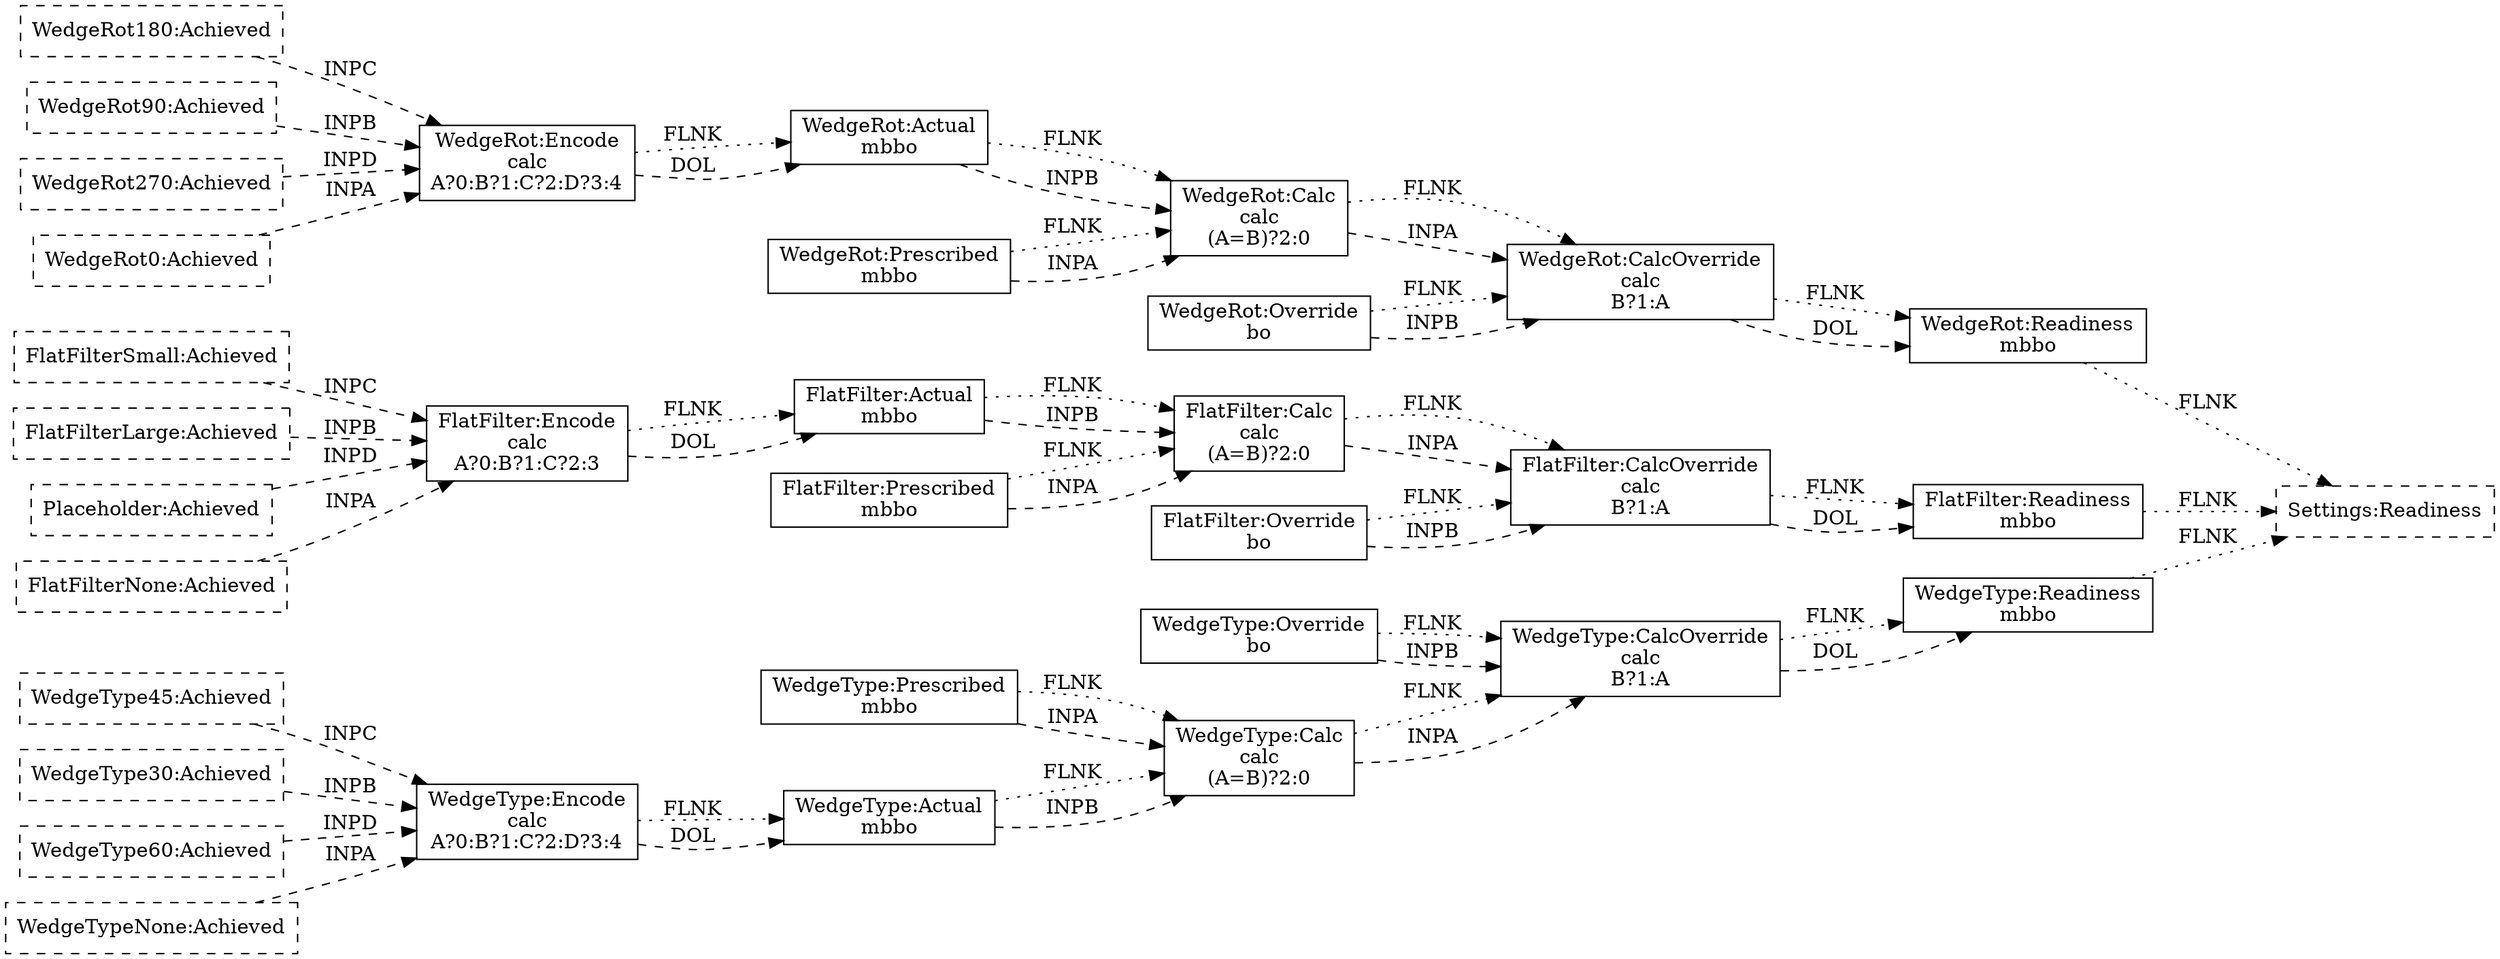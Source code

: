 digraph filter_wedge_subs {
  rankdir=LR;

  "WedgeType:Encode" [ shape=box, label="WedgeType:Encode\ncalc\nA?0:B?1:C?2:D?3:4" ]
  "WedgeType45:Achieved" -> "WedgeType:Encode" [ label="INPC  ", style="dashed" ]
  "WedgeType30:Achieved" -> "WedgeType:Encode" [ label="INPB  ", style="dashed" ]
  "WedgeType60:Achieved" -> "WedgeType:Encode" [ label="INPD  ", style="dashed" ]
  "WedgeTypeNone:Achieved" -> "WedgeType:Encode" [ label="INPA  ", style="dashed" ]
  "WedgeType:Encode" -> "WedgeType:Actual" [ label="FLNK  ", style="dotted" ]
  "WedgeType:Prescribed" [ shape=box, label="WedgeType:Prescribed\nmbbo" ]
  "WedgeType:Prescribed" -> "WedgeType:Calc" [ label="FLNK  ", style="dotted" ]
  "WedgeType:Actual" [ shape=box, label="WedgeType:Actual\nmbbo" ]
  "WedgeType:Encode" -> "WedgeType:Actual" [ label="DOL  ", style="dashed" ]
  "WedgeType:Actual" -> "WedgeType:Calc" [ label="FLNK  ", style="dotted" ]
  "WedgeType:Calc" [ shape=box, label="WedgeType:Calc\ncalc\n(A=B)?2:0" ]
  "WedgeType:Actual" -> "WedgeType:Calc" [ label="INPB  ", style="dashed" ]
  "WedgeType:Prescribed" -> "WedgeType:Calc" [ label="INPA  ", style="dashed" ]
  "WedgeType:Calc" -> "WedgeType:CalcOverride" [ label="FLNK  ", style="dotted" ]
  "WedgeType:Override" [ shape=box, label="WedgeType:Override\nbo" ]
  "WedgeType:Override" -> "WedgeType:CalcOverride" [ label="FLNK  ", style="dotted" ]
  "WedgeType:CalcOverride" [ shape=box, label="WedgeType:CalcOverride\ncalc\nB?1:A" ]
  "WedgeType:Override" -> "WedgeType:CalcOverride" [ label="INPB  ", style="dashed" ]
  "WedgeType:Calc" -> "WedgeType:CalcOverride" [ label="INPA  ", style="dashed" ]
  "WedgeType:CalcOverride" -> "WedgeType:Readiness" [ label="FLNK  ", style="dotted" ]
  "WedgeType:Readiness" [ shape=box, label="WedgeType:Readiness\nmbbo" ]
  "WedgeType:CalcOverride" -> "WedgeType:Readiness" [ label="DOL  ", style="dashed" ]
  "WedgeType:Readiness" -> "Settings:Readiness" [ label="FLNK  ", style="dotted" ]
  "WedgeRot:Encode" [ shape=box, label="WedgeRot:Encode\ncalc\nA?0:B?1:C?2:D?3:4" ]
  "WedgeRot180:Achieved" -> "WedgeRot:Encode" [ label="INPC  ", style="dashed" ]
  "WedgeRot90:Achieved" -> "WedgeRot:Encode" [ label="INPB  ", style="dashed" ]
  "WedgeRot270:Achieved" -> "WedgeRot:Encode" [ label="INPD  ", style="dashed" ]
  "WedgeRot0:Achieved" -> "WedgeRot:Encode" [ label="INPA  ", style="dashed" ]
  "WedgeRot:Encode" -> "WedgeRot:Actual" [ label="FLNK  ", style="dotted" ]
  "WedgeRot:Prescribed" [ shape=box, label="WedgeRot:Prescribed\nmbbo" ]
  "WedgeRot:Prescribed" -> "WedgeRot:Calc" [ label="FLNK  ", style="dotted" ]
  "WedgeRot:Actual" [ shape=box, label="WedgeRot:Actual\nmbbo" ]
  "WedgeRot:Encode" -> "WedgeRot:Actual" [ label="DOL  ", style="dashed" ]
  "WedgeRot:Actual" -> "WedgeRot:Calc" [ label="FLNK  ", style="dotted" ]
  "WedgeRot:Calc" [ shape=box, label="WedgeRot:Calc\ncalc\n(A=B)?2:0" ]
  "WedgeRot:Actual" -> "WedgeRot:Calc" [ label="INPB  ", style="dashed" ]
  "WedgeRot:Prescribed" -> "WedgeRot:Calc" [ label="INPA  ", style="dashed" ]
  "WedgeRot:Calc" -> "WedgeRot:CalcOverride" [ label="FLNK  ", style="dotted" ]
  "WedgeRot:Override" [ shape=box, label="WedgeRot:Override\nbo" ]
  "WedgeRot:Override" -> "WedgeRot:CalcOverride" [ label="FLNK  ", style="dotted" ]
  "WedgeRot:CalcOverride" [ shape=box, label="WedgeRot:CalcOverride\ncalc\nB?1:A" ]
  "WedgeRot:Override" -> "WedgeRot:CalcOverride" [ label="INPB  ", style="dashed" ]
  "WedgeRot:Calc" -> "WedgeRot:CalcOverride" [ label="INPA  ", style="dashed" ]
  "WedgeRot:CalcOverride" -> "WedgeRot:Readiness" [ label="FLNK  ", style="dotted" ]
  "WedgeRot:Readiness" [ shape=box, label="WedgeRot:Readiness\nmbbo" ]
  "WedgeRot:CalcOverride" -> "WedgeRot:Readiness" [ label="DOL  ", style="dashed" ]
  "WedgeRot:Readiness" -> "Settings:Readiness" [ label="FLNK  ", style="dotted" ]
  "FlatFilter:Encode" [ shape=box, label="FlatFilter:Encode\ncalc\nA?0:B?1:C?2:3" ]
  "FlatFilterSmall:Achieved" -> "FlatFilter:Encode" [ label="INPC  ", style="dashed" ]
  "FlatFilterLarge:Achieved" -> "FlatFilter:Encode" [ label="INPB  ", style="dashed" ]
  "Placeholder:Achieved" -> "FlatFilter:Encode" [ label="INPD  ", style="dashed" ]
  "FlatFilterNone:Achieved" -> "FlatFilter:Encode" [ label="INPA  ", style="dashed" ]
  "FlatFilter:Encode" -> "FlatFilter:Actual" [ label="FLNK  ", style="dotted" ]
  "FlatFilter:Prescribed" [ shape=box, label="FlatFilter:Prescribed\nmbbo" ]
  "FlatFilter:Prescribed" -> "FlatFilter:Calc" [ label="FLNK  ", style="dotted" ]
  "FlatFilter:Actual" [ shape=box, label="FlatFilter:Actual\nmbbo" ]
  "FlatFilter:Encode" -> "FlatFilter:Actual" [ label="DOL  ", style="dashed" ]
  "FlatFilter:Actual" -> "FlatFilter:Calc" [ label="FLNK  ", style="dotted" ]
  "FlatFilter:Calc" [ shape=box, label="FlatFilter:Calc\ncalc\n(A=B)?2:0" ]
  "FlatFilter:Actual" -> "FlatFilter:Calc" [ label="INPB  ", style="dashed" ]
  "FlatFilter:Prescribed" -> "FlatFilter:Calc" [ label="INPA  ", style="dashed" ]
  "FlatFilter:Calc" -> "FlatFilter:CalcOverride" [ label="FLNK  ", style="dotted" ]
  "FlatFilter:Override" [ shape=box, label="FlatFilter:Override\nbo" ]
  "FlatFilter:Override" -> "FlatFilter:CalcOverride" [ label="FLNK  ", style="dotted" ]
  "FlatFilter:CalcOverride" [ shape=box, label="FlatFilter:CalcOverride\ncalc\nB?1:A" ]
  "FlatFilter:Override" -> "FlatFilter:CalcOverride" [ label="INPB  ", style="dashed" ]
  "FlatFilter:Calc" -> "FlatFilter:CalcOverride" [ label="INPA  ", style="dashed" ]
  "FlatFilter:CalcOverride" -> "FlatFilter:Readiness" [ label="FLNK  ", style="dotted" ]
  "FlatFilter:Readiness" [ shape=box, label="FlatFilter:Readiness\nmbbo" ]
  "FlatFilter:CalcOverride" -> "FlatFilter:Readiness" [ label="DOL  ", style="dashed" ]
  "FlatFilter:Readiness" -> "Settings:Readiness" [ label="FLNK  ", style="dotted" ]
  "WedgeType60:Achieved" [ shape=box, style=dashed ]
  "WedgeRot180:Achieved" [ shape=box, style=dashed ]
  "FlatFilterNone:Achieved" [ shape=box, style=dashed ]
  "WedgeType30:Achieved" [ shape=box, style=dashed ]
  "Settings:Readiness" [ shape=box, style=dashed ]
  "Placeholder:Achieved" [ shape=box, style=dashed ]
  "WedgeTypeNone:Achieved" [ shape=box, style=dashed ]
  "WedgeRot0:Achieved" [ shape=box, style=dashed ]
  "FlatFilterSmall:Achieved" [ shape=box, style=dashed ]
  "WedgeRot90:Achieved" [ shape=box, style=dashed ]
  "WedgeRot270:Achieved" [ shape=box, style=dashed ]
  "FlatFilterLarge:Achieved" [ shape=box, style=dashed ]
  "WedgeType45:Achieved" [ shape=box, style=dashed ]

}
